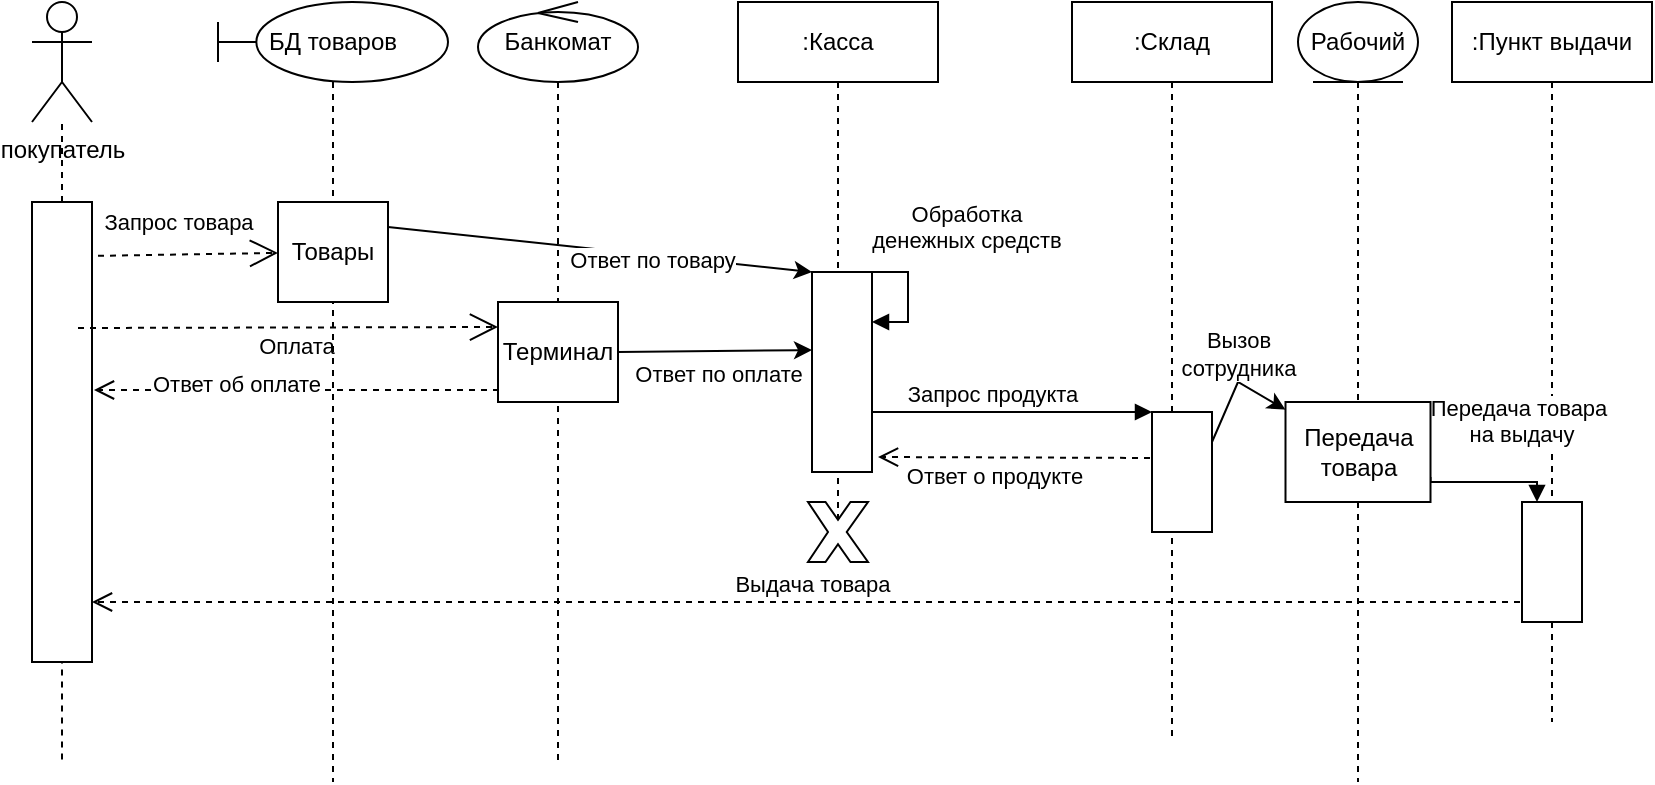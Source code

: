 <mxfile version="21.1.0" type="github">
  <diagram name="Страница 1" id="QAjLS0-2vsbmza_QrZ9O">
    <mxGraphModel dx="1194" dy="773" grid="1" gridSize="10" guides="1" tooltips="1" connect="1" arrows="1" fold="1" page="1" pageScale="1" pageWidth="827" pageHeight="1169" math="0" shadow="0">
      <root>
        <mxCell id="0" />
        <mxCell id="1" parent="0" />
        <mxCell id="QXkk3ooRDqtoRykQ-drr-1" value="покупатель" style="shape=umlActor;verticalLabelPosition=bottom;verticalAlign=top;html=1;outlineConnect=0;" parent="1" vertex="1">
          <mxGeometry x="17" y="50" width="30" height="60" as="geometry" />
        </mxCell>
        <mxCell id="QXkk3ooRDqtoRykQ-drr-3" value="" style="endArrow=none;dashed=1;html=1;rounded=0;startArrow=none;" parent="1" source="QXkk3ooRDqtoRykQ-drr-4" target="QXkk3ooRDqtoRykQ-drr-1" edge="1">
          <mxGeometry width="50" height="50" relative="1" as="geometry">
            <mxPoint x="32" y="500" as="sourcePoint" />
            <mxPoint x="32" y="110" as="targetPoint" />
          </mxGeometry>
        </mxCell>
        <mxCell id="QXkk3ooRDqtoRykQ-drr-5" value="" style="endArrow=none;dashed=1;html=1;rounded=0;exitX=0.5;exitY=0.29;exitDx=0;exitDy=0;exitPerimeter=0;" parent="1" target="QXkk3ooRDqtoRykQ-drr-4" edge="1">
          <mxGeometry width="50" height="50" relative="1" as="geometry">
            <mxPoint x="32" y="428.7" as="sourcePoint" />
            <mxPoint x="31.5" y="140" as="targetPoint" />
          </mxGeometry>
        </mxCell>
        <mxCell id="QXkk3ooRDqtoRykQ-drr-4" value="" style="rounded=0;whiteSpace=wrap;html=1;" parent="1" vertex="1">
          <mxGeometry x="17" y="150" width="30" height="230" as="geometry" />
        </mxCell>
        <mxCell id="QXkk3ooRDqtoRykQ-drr-25" value="Обработка&lt;br&gt;денежных средств" style="html=1;verticalAlign=bottom;endArrow=block;edgeStyle=elbowEdgeStyle;elbow=vertical;curved=0;rounded=0;exitX=1;exitY=0;exitDx=0;exitDy=0;entryX=1;entryY=0.25;entryDx=0;entryDy=0;" parent="1" source="QXkk3ooRDqtoRykQ-drr-27" target="QXkk3ooRDqtoRykQ-drr-27" edge="1">
          <mxGeometry x="-0.082" y="20" width="80" relative="1" as="geometry">
            <mxPoint x="465" y="205" as="sourcePoint" />
            <mxPoint x="485" y="215" as="targetPoint" />
            <Array as="points">
              <mxPoint x="455" y="195" />
              <mxPoint x="465" y="205" />
            </Array>
            <mxPoint x="9" y="-17" as="offset" />
          </mxGeometry>
        </mxCell>
        <mxCell id="QXkk3ooRDqtoRykQ-drr-26" value=":Касса" style="shape=umlLifeline;perimeter=lifelinePerimeter;whiteSpace=wrap;html=1;container=1;dropTarget=0;collapsible=0;recursiveResize=0;outlineConnect=0;portConstraint=eastwest;newEdgeStyle={&quot;edgeStyle&quot;:&quot;elbowEdgeStyle&quot;,&quot;elbow&quot;:&quot;vertical&quot;,&quot;curved&quot;:0,&quot;rounded&quot;:0};" parent="1" vertex="1">
          <mxGeometry x="370" y="50" width="100" height="270" as="geometry" />
        </mxCell>
        <mxCell id="QXkk3ooRDqtoRykQ-drr-27" value="" style="rounded=0;whiteSpace=wrap;html=1;" parent="1" vertex="1">
          <mxGeometry x="407" y="185" width="30" height="100" as="geometry" />
        </mxCell>
        <mxCell id="QXkk3ooRDqtoRykQ-drr-30" value="Запрос товара" style="endArrow=open;endSize=12;dashed=1;html=1;rounded=0;exitX=1.1;exitY=0.117;exitDx=0;exitDy=0;exitPerimeter=0;" parent="1" source="QXkk3ooRDqtoRykQ-drr-4" edge="1" target="2xPD40dMzpQdU-y9Ndx7-5">
          <mxGeometry x="-0.105" y="16" width="160" relative="1" as="geometry">
            <mxPoint x="70" y="170" as="sourcePoint" />
            <mxPoint x="200" y="177" as="targetPoint" />
            <mxPoint as="offset" />
          </mxGeometry>
        </mxCell>
        <mxCell id="QXkk3ooRDqtoRykQ-drr-32" value="Оплата" style="endArrow=open;endSize=12;dashed=1;html=1;rounded=0;entryX=0;entryY=0.25;entryDx=0;entryDy=0;" parent="1" target="2xPD40dMzpQdU-y9Ndx7-7" edge="1">
          <mxGeometry x="0.035" y="-9" width="160" relative="1" as="geometry">
            <mxPoint x="40" y="213" as="sourcePoint" />
            <mxPoint x="210" y="215" as="targetPoint" />
            <mxPoint as="offset" />
            <Array as="points" />
          </mxGeometry>
        </mxCell>
        <mxCell id="QXkk3ooRDqtoRykQ-drr-33" value=":Склад" style="shape=umlLifeline;perimeter=lifelinePerimeter;whiteSpace=wrap;html=1;container=1;dropTarget=0;collapsible=0;recursiveResize=0;outlineConnect=0;portConstraint=eastwest;newEdgeStyle={&quot;edgeStyle&quot;:&quot;elbowEdgeStyle&quot;,&quot;elbow&quot;:&quot;vertical&quot;,&quot;curved&quot;:0,&quot;rounded&quot;:0};" parent="1" vertex="1">
          <mxGeometry x="537" y="50" width="100" height="370" as="geometry" />
        </mxCell>
        <mxCell id="QXkk3ooRDqtoRykQ-drr-35" value="" style="rounded=0;whiteSpace=wrap;html=1;" parent="1" vertex="1">
          <mxGeometry x="577" y="255" width="30" height="60" as="geometry" />
        </mxCell>
        <mxCell id="QXkk3ooRDqtoRykQ-drr-36" value="Запрос продукта" style="html=1;verticalAlign=bottom;endArrow=block;edgeStyle=elbowEdgeStyle;elbow=vertical;curved=0;rounded=0;exitX=1;exitY=0.5;exitDx=0;exitDy=0;entryX=0;entryY=0;entryDx=0;entryDy=0;" parent="1" source="QXkk3ooRDqtoRykQ-drr-27" target="QXkk3ooRDqtoRykQ-drr-35" edge="1">
          <mxGeometry width="80" relative="1" as="geometry">
            <mxPoint x="412" y="225" as="sourcePoint" />
            <mxPoint x="502" y="275" as="targetPoint" />
            <Array as="points">
              <mxPoint x="532" y="255" />
              <mxPoint x="522" y="235" />
              <mxPoint x="512" y="215" />
            </Array>
            <mxPoint as="offset" />
          </mxGeometry>
        </mxCell>
        <mxCell id="QXkk3ooRDqtoRykQ-drr-37" value=":Пункт выдачи" style="shape=umlLifeline;perimeter=lifelinePerimeter;whiteSpace=wrap;html=1;container=1;dropTarget=0;collapsible=0;recursiveResize=0;outlineConnect=0;portConstraint=eastwest;newEdgeStyle={&quot;edgeStyle&quot;:&quot;elbowEdgeStyle&quot;,&quot;elbow&quot;:&quot;vertical&quot;,&quot;curved&quot;:0,&quot;rounded&quot;:0};" parent="1" vertex="1">
          <mxGeometry x="727" y="50" width="100" height="360" as="geometry" />
        </mxCell>
        <mxCell id="QXkk3ooRDqtoRykQ-drr-38" value="" style="rounded=0;whiteSpace=wrap;html=1;" parent="1" vertex="1">
          <mxGeometry x="762" y="300" width="30" height="60" as="geometry" />
        </mxCell>
        <mxCell id="QXkk3ooRDqtoRykQ-drr-39" value="Передача товара&lt;br&gt;&amp;nbsp;на выдачу" style="html=1;verticalAlign=bottom;endArrow=block;edgeStyle=elbowEdgeStyle;elbow=vertical;curved=0;rounded=0;exitX=1;exitY=0.75;exitDx=0;exitDy=0;entryX=0.25;entryY=0;entryDx=0;entryDy=0;" parent="1" source="2xPD40dMzpQdU-y9Ndx7-16" target="QXkk3ooRDqtoRykQ-drr-38" edge="1">
          <mxGeometry x="0.407" y="15" width="80" relative="1" as="geometry">
            <mxPoint x="632" y="335" as="sourcePoint" />
            <mxPoint x="770" y="290" as="targetPoint" />
            <mxPoint as="offset" />
            <Array as="points">
              <mxPoint x="740" y="290" />
            </Array>
          </mxGeometry>
        </mxCell>
        <mxCell id="QXkk3ooRDqtoRykQ-drr-40" value="Выдача товара" style="html=1;verticalAlign=bottom;endArrow=open;dashed=1;endSize=8;edgeStyle=elbowEdgeStyle;elbow=vertical;curved=0;rounded=0;exitX=0;exitY=0.75;exitDx=0;exitDy=0;" parent="1" source="QXkk3ooRDqtoRykQ-drr-38" target="QXkk3ooRDqtoRykQ-drr-4" edge="1">
          <mxGeometry relative="1" as="geometry">
            <mxPoint x="550" y="330" as="sourcePoint" />
            <mxPoint x="470" y="330" as="targetPoint" />
            <Array as="points">
              <mxPoint x="510" y="350" />
              <mxPoint x="280" y="310" />
            </Array>
          </mxGeometry>
        </mxCell>
        <mxCell id="QXkk3ooRDqtoRykQ-drr-41" value="Ответ об оплате" style="html=1;verticalAlign=bottom;endArrow=open;dashed=1;endSize=8;edgeStyle=elbowEdgeStyle;elbow=vertical;curved=0;rounded=0;exitX=0;exitY=0.75;exitDx=0;exitDy=0;entryX=1.033;entryY=0.409;entryDx=0;entryDy=0;entryPerimeter=0;" parent="1" source="2xPD40dMzpQdU-y9Ndx7-7" edge="1" target="QXkk3ooRDqtoRykQ-drr-4">
          <mxGeometry x="0.331" y="6" relative="1" as="geometry">
            <mxPoint x="595" y="345" as="sourcePoint" />
            <mxPoint x="300" y="235" as="targetPoint" />
            <Array as="points">
              <mxPoint x="140" y="244" />
              <mxPoint x="140" y="235" />
            </Array>
            <mxPoint x="1" as="offset" />
          </mxGeometry>
        </mxCell>
        <mxCell id="QXkk3ooRDqtoRykQ-drr-47" value="Ответ о продукте" style="html=1;verticalAlign=bottom;endArrow=open;dashed=1;endSize=8;edgeStyle=elbowEdgeStyle;elbow=vertical;curved=0;rounded=0;exitX=-0.033;exitY=0.383;exitDx=0;exitDy=0;exitPerimeter=0;entryX=1.1;entryY=0.92;entryDx=0;entryDy=0;entryPerimeter=0;" parent="1" source="QXkk3ooRDqtoRykQ-drr-35" target="QXkk3ooRDqtoRykQ-drr-27" edge="1">
          <mxGeometry x="0.143" y="18" relative="1" as="geometry">
            <mxPoint x="547" y="292.5" as="sourcePoint" />
            <mxPoint x="422" y="277.5" as="targetPoint" />
            <Array as="points">
              <mxPoint x="492" y="277.5" />
            </Array>
            <mxPoint as="offset" />
          </mxGeometry>
        </mxCell>
        <mxCell id="EG8mj1bHGtBLzSAtWWCv-4" value="" style="verticalLabelPosition=bottom;verticalAlign=top;html=1;shape=mxgraph.basic.x" parent="1" vertex="1">
          <mxGeometry x="405" y="300" width="30" height="30" as="geometry" />
        </mxCell>
        <mxCell id="2xPD40dMzpQdU-y9Ndx7-3" value="Банкомат" style="shape=umlLifeline;perimeter=lifelinePerimeter;whiteSpace=wrap;html=1;container=1;dropTarget=0;collapsible=0;recursiveResize=0;outlineConnect=0;portConstraint=eastwest;newEdgeStyle={&quot;edgeStyle&quot;:&quot;elbowEdgeStyle&quot;,&quot;elbow&quot;:&quot;vertical&quot;,&quot;curved&quot;:0,&quot;rounded&quot;:0};participant=umlControl;" vertex="1" parent="1">
          <mxGeometry x="240" y="50" width="80" height="380" as="geometry" />
        </mxCell>
        <mxCell id="2xPD40dMzpQdU-y9Ndx7-4" value="БД товаров" style="shape=umlLifeline;perimeter=lifelinePerimeter;whiteSpace=wrap;html=1;container=1;dropTarget=0;collapsible=0;recursiveResize=0;outlineConnect=0;portConstraint=eastwest;newEdgeStyle={&quot;edgeStyle&quot;:&quot;elbowEdgeStyle&quot;,&quot;elbow&quot;:&quot;vertical&quot;,&quot;curved&quot;:0,&quot;rounded&quot;:0};participant=umlBoundary;" vertex="1" parent="1">
          <mxGeometry x="110" y="50" width="115" height="390" as="geometry" />
        </mxCell>
        <mxCell id="2xPD40dMzpQdU-y9Ndx7-5" value="Товары" style="html=1;whiteSpace=wrap;" vertex="1" parent="2xPD40dMzpQdU-y9Ndx7-4">
          <mxGeometry x="30" y="100" width="55" height="50" as="geometry" />
        </mxCell>
        <mxCell id="2xPD40dMzpQdU-y9Ndx7-7" value="Терминал" style="html=1;whiteSpace=wrap;" vertex="1" parent="1">
          <mxGeometry x="250" y="200" width="60" height="50" as="geometry" />
        </mxCell>
        <mxCell id="2xPD40dMzpQdU-y9Ndx7-9" value="" style="endArrow=classic;html=1;rounded=0;exitX=1;exitY=0.25;exitDx=0;exitDy=0;entryX=0;entryY=0;entryDx=0;entryDy=0;" edge="1" parent="1" source="2xPD40dMzpQdU-y9Ndx7-5" target="QXkk3ooRDqtoRykQ-drr-27">
          <mxGeometry width="50" height="50" relative="1" as="geometry">
            <mxPoint x="200" y="170" as="sourcePoint" />
            <mxPoint x="250" y="120" as="targetPoint" />
          </mxGeometry>
        </mxCell>
        <mxCell id="2xPD40dMzpQdU-y9Ndx7-10" value="Ответ по товару" style="edgeLabel;html=1;align=center;verticalAlign=middle;resizable=0;points=[];" vertex="1" connectable="0" parent="2xPD40dMzpQdU-y9Ndx7-9">
          <mxGeometry x="0.244" y="-2" relative="1" as="geometry">
            <mxPoint as="offset" />
          </mxGeometry>
        </mxCell>
        <mxCell id="2xPD40dMzpQdU-y9Ndx7-11" value="" style="endArrow=classic;html=1;rounded=0;entryX=0;entryY=0.39;entryDx=0;entryDy=0;entryPerimeter=0;exitX=1;exitY=0.5;exitDx=0;exitDy=0;" edge="1" parent="1" source="2xPD40dMzpQdU-y9Ndx7-7" target="QXkk3ooRDqtoRykQ-drr-27">
          <mxGeometry width="50" height="50" relative="1" as="geometry">
            <mxPoint x="320" y="260" as="sourcePoint" />
            <mxPoint x="370" y="210" as="targetPoint" />
          </mxGeometry>
        </mxCell>
        <mxCell id="2xPD40dMzpQdU-y9Ndx7-12" value="Ответ по оплате" style="edgeLabel;html=1;align=center;verticalAlign=middle;resizable=0;points=[];" vertex="1" connectable="0" parent="2xPD40dMzpQdU-y9Ndx7-11">
          <mxGeometry x="0.343" relative="1" as="geometry">
            <mxPoint x="-15" y="11" as="offset" />
          </mxGeometry>
        </mxCell>
        <mxCell id="2xPD40dMzpQdU-y9Ndx7-13" value="Рабочий" style="shape=umlLifeline;perimeter=lifelinePerimeter;whiteSpace=wrap;html=1;container=1;dropTarget=0;collapsible=0;recursiveResize=0;outlineConnect=0;portConstraint=eastwest;newEdgeStyle={&quot;edgeStyle&quot;:&quot;elbowEdgeStyle&quot;,&quot;elbow&quot;:&quot;vertical&quot;,&quot;curved&quot;:0,&quot;rounded&quot;:0};participant=umlEntity;" vertex="1" parent="1">
          <mxGeometry x="650" y="50" width="60" height="390" as="geometry" />
        </mxCell>
        <mxCell id="2xPD40dMzpQdU-y9Ndx7-14" value="" style="endArrow=classic;html=1;rounded=0;exitX=1;exitY=0.25;exitDx=0;exitDy=0;" edge="1" parent="1" source="2xPD40dMzpQdU-y9Ndx7-16" target="2xPD40dMzpQdU-y9Ndx7-13">
          <mxGeometry width="50" height="50" relative="1" as="geometry">
            <mxPoint x="610" y="290" as="sourcePoint" />
            <mxPoint x="660" y="240" as="targetPoint" />
          </mxGeometry>
        </mxCell>
        <mxCell id="2xPD40dMzpQdU-y9Ndx7-15" value="" style="endArrow=classic;html=1;rounded=0;exitX=1;exitY=0.25;exitDx=0;exitDy=0;" edge="1" parent="1" source="QXkk3ooRDqtoRykQ-drr-35" target="2xPD40dMzpQdU-y9Ndx7-16">
          <mxGeometry width="50" height="50" relative="1" as="geometry">
            <mxPoint x="607" y="270" as="sourcePoint" />
            <mxPoint x="690" y="270" as="targetPoint" />
            <Array as="points">
              <mxPoint x="620" y="240" />
            </Array>
          </mxGeometry>
        </mxCell>
        <mxCell id="2xPD40dMzpQdU-y9Ndx7-17" value="Вызов &lt;br&gt;сотрудника" style="edgeLabel;html=1;align=center;verticalAlign=middle;resizable=0;points=[];" vertex="1" connectable="0" parent="2xPD40dMzpQdU-y9Ndx7-15">
          <mxGeometry x="-0.199" y="4" relative="1" as="geometry">
            <mxPoint x="7" y="-21" as="offset" />
          </mxGeometry>
        </mxCell>
        <mxCell id="2xPD40dMzpQdU-y9Ndx7-16" value="Передача&lt;br&gt;товара" style="html=1;whiteSpace=wrap;" vertex="1" parent="1">
          <mxGeometry x="643.75" y="250" width="72.5" height="50" as="geometry" />
        </mxCell>
      </root>
    </mxGraphModel>
  </diagram>
</mxfile>
